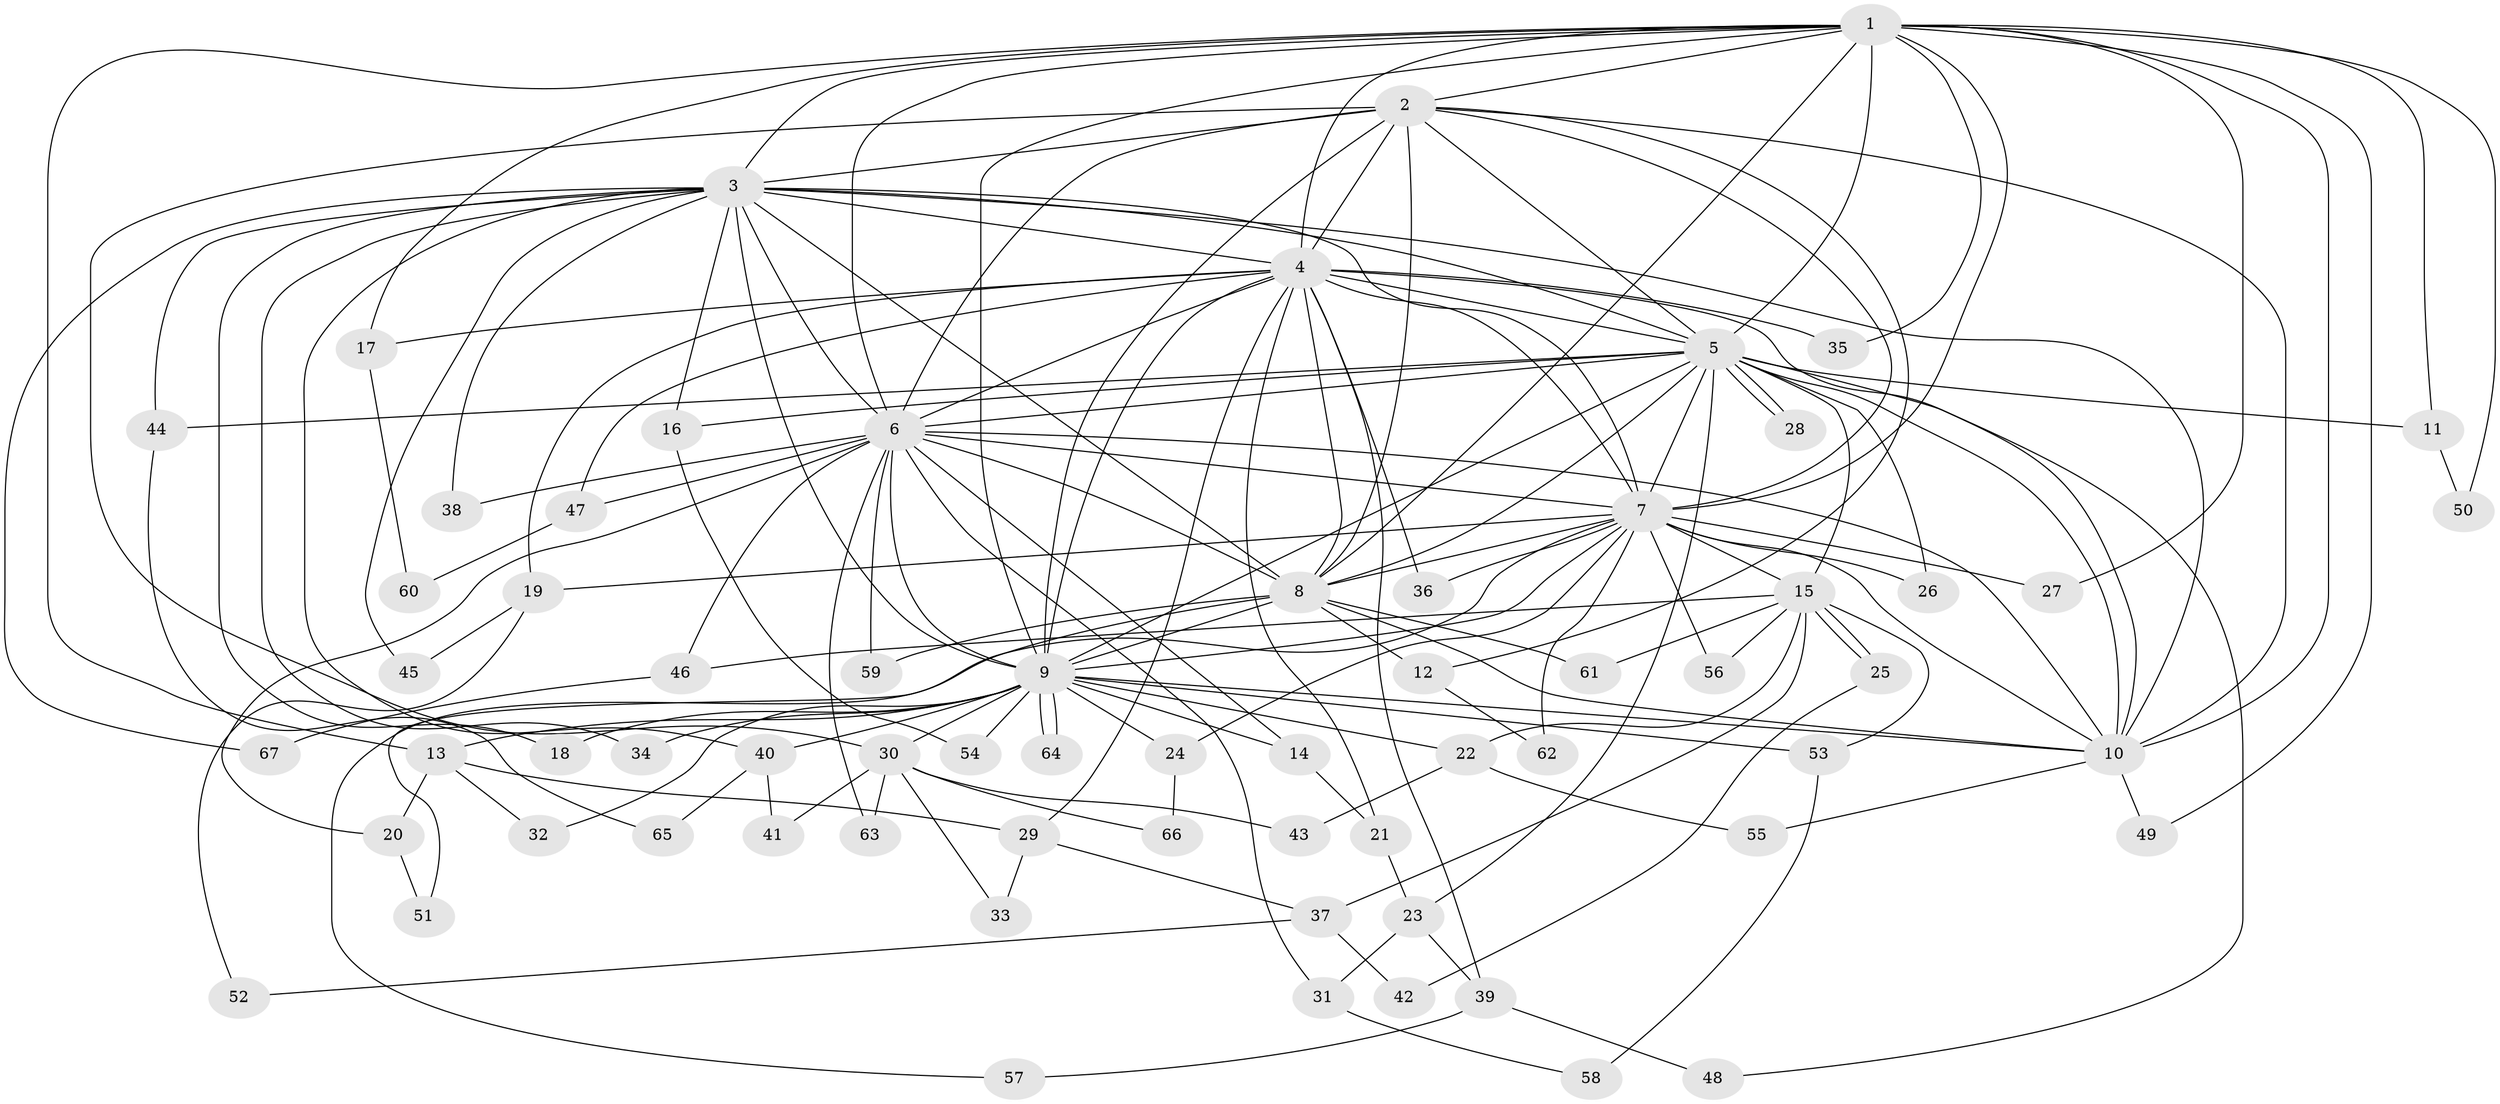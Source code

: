 // coarse degree distribution, {6: 0.043478260869565216, 14: 0.08695652173913043, 4: 0.21739130434782608, 3: 0.2608695652173913, 9: 0.043478260869565216, 11: 0.043478260869565216, 1: 0.08695652173913043, 8: 0.043478260869565216, 10: 0.043478260869565216, 7: 0.08695652173913043, 12: 0.043478260869565216}
// Generated by graph-tools (version 1.1) at 2025/36/03/04/25 23:36:19]
// undirected, 67 vertices, 159 edges
graph export_dot {
  node [color=gray90,style=filled];
  1;
  2;
  3;
  4;
  5;
  6;
  7;
  8;
  9;
  10;
  11;
  12;
  13;
  14;
  15;
  16;
  17;
  18;
  19;
  20;
  21;
  22;
  23;
  24;
  25;
  26;
  27;
  28;
  29;
  30;
  31;
  32;
  33;
  34;
  35;
  36;
  37;
  38;
  39;
  40;
  41;
  42;
  43;
  44;
  45;
  46;
  47;
  48;
  49;
  50;
  51;
  52;
  53;
  54;
  55;
  56;
  57;
  58;
  59;
  60;
  61;
  62;
  63;
  64;
  65;
  66;
  67;
  1 -- 2;
  1 -- 3;
  1 -- 4;
  1 -- 5;
  1 -- 6;
  1 -- 7;
  1 -- 8;
  1 -- 9;
  1 -- 10;
  1 -- 11;
  1 -- 13;
  1 -- 17;
  1 -- 27;
  1 -- 35;
  1 -- 49;
  1 -- 50;
  2 -- 3;
  2 -- 4;
  2 -- 5;
  2 -- 6;
  2 -- 7;
  2 -- 8;
  2 -- 9;
  2 -- 10;
  2 -- 12;
  2 -- 30;
  3 -- 4;
  3 -- 5;
  3 -- 6;
  3 -- 7;
  3 -- 8;
  3 -- 9;
  3 -- 10;
  3 -- 16;
  3 -- 18;
  3 -- 34;
  3 -- 38;
  3 -- 40;
  3 -- 44;
  3 -- 45;
  3 -- 67;
  4 -- 5;
  4 -- 6;
  4 -- 7;
  4 -- 8;
  4 -- 9;
  4 -- 10;
  4 -- 17;
  4 -- 19;
  4 -- 21;
  4 -- 29;
  4 -- 35;
  4 -- 36;
  4 -- 39;
  4 -- 47;
  5 -- 6;
  5 -- 7;
  5 -- 8;
  5 -- 9;
  5 -- 10;
  5 -- 11;
  5 -- 15;
  5 -- 16;
  5 -- 23;
  5 -- 26;
  5 -- 28;
  5 -- 28;
  5 -- 44;
  5 -- 48;
  6 -- 7;
  6 -- 8;
  6 -- 9;
  6 -- 10;
  6 -- 14;
  6 -- 20;
  6 -- 31;
  6 -- 38;
  6 -- 46;
  6 -- 47;
  6 -- 59;
  6 -- 63;
  7 -- 8;
  7 -- 9;
  7 -- 10;
  7 -- 15;
  7 -- 19;
  7 -- 24;
  7 -- 26;
  7 -- 27;
  7 -- 36;
  7 -- 56;
  7 -- 57;
  7 -- 62;
  8 -- 9;
  8 -- 10;
  8 -- 12;
  8 -- 51;
  8 -- 59;
  8 -- 61;
  9 -- 10;
  9 -- 13;
  9 -- 14;
  9 -- 18;
  9 -- 22;
  9 -- 24;
  9 -- 30;
  9 -- 32;
  9 -- 34;
  9 -- 40;
  9 -- 53;
  9 -- 54;
  9 -- 64;
  9 -- 64;
  10 -- 49;
  10 -- 55;
  11 -- 50;
  12 -- 62;
  13 -- 20;
  13 -- 29;
  13 -- 32;
  14 -- 21;
  15 -- 22;
  15 -- 25;
  15 -- 25;
  15 -- 37;
  15 -- 46;
  15 -- 53;
  15 -- 56;
  15 -- 61;
  16 -- 54;
  17 -- 60;
  19 -- 45;
  19 -- 52;
  20 -- 51;
  21 -- 23;
  22 -- 43;
  22 -- 55;
  23 -- 31;
  23 -- 39;
  24 -- 66;
  25 -- 42;
  29 -- 33;
  29 -- 37;
  30 -- 33;
  30 -- 41;
  30 -- 43;
  30 -- 63;
  30 -- 66;
  31 -- 58;
  37 -- 42;
  37 -- 52;
  39 -- 48;
  39 -- 57;
  40 -- 41;
  40 -- 65;
  44 -- 65;
  46 -- 67;
  47 -- 60;
  53 -- 58;
}
